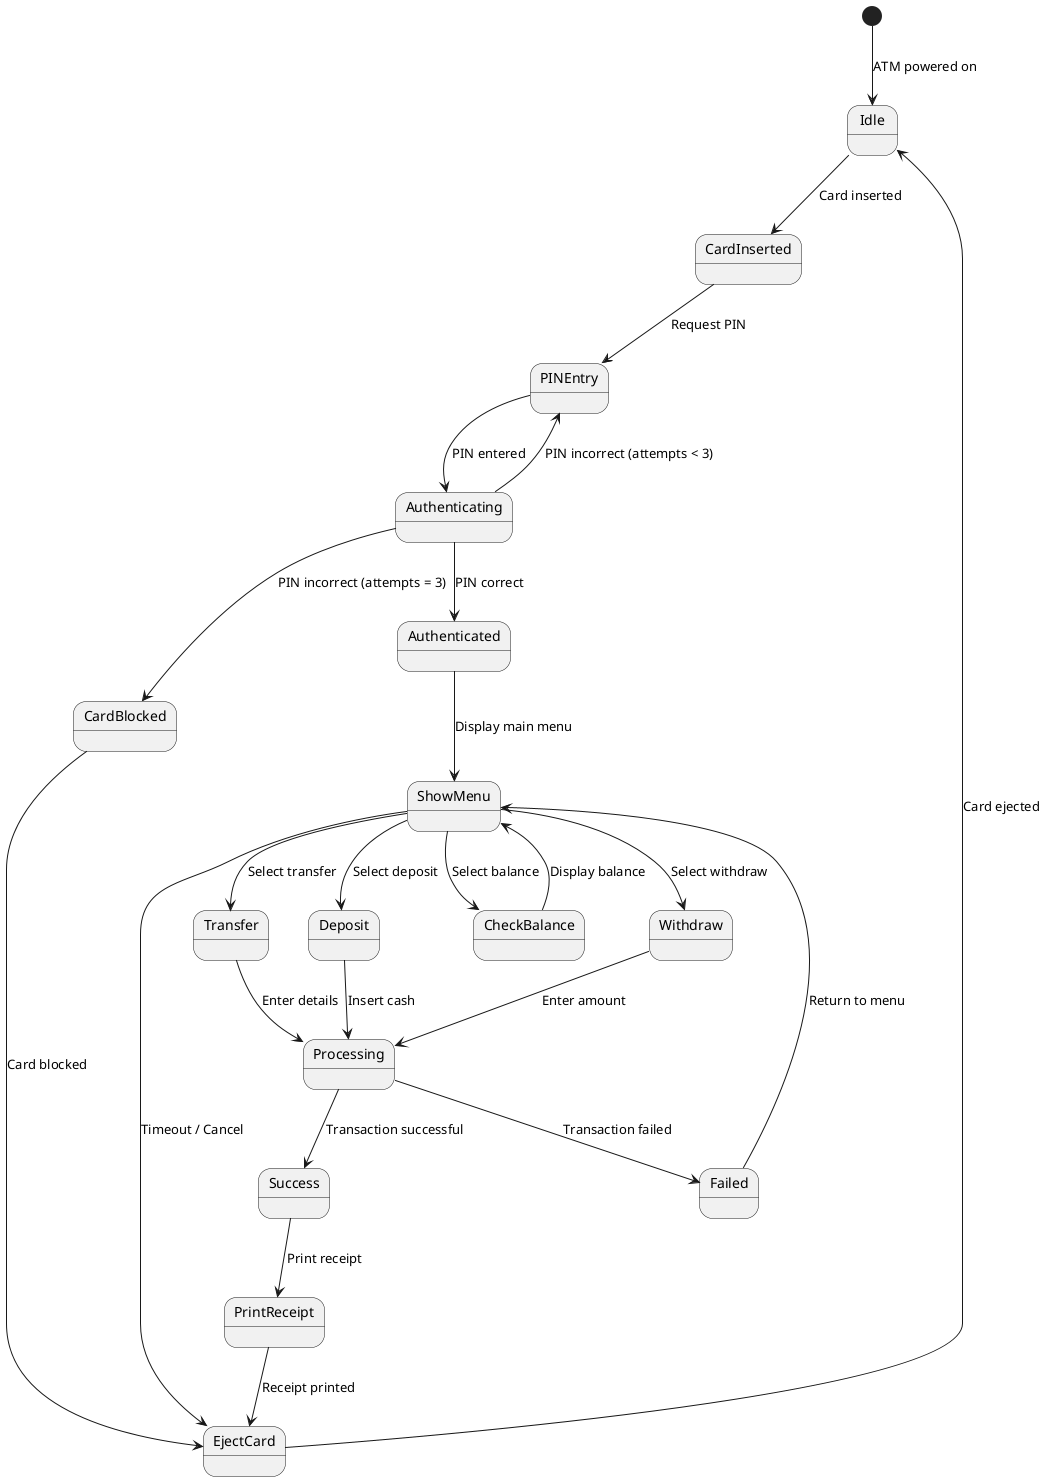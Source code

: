 @startuml ATM Session - State Diagram

[*] --> Idle : ATM powered on

Idle --> CardInserted : Card inserted
CardInserted --> PINEntry : Request PIN

PINEntry --> Authenticating : PIN entered
Authenticating --> Authenticated : PIN correct
Authenticating --> PINEntry : PIN incorrect (attempts < 3)
Authenticating --> CardBlocked : PIN incorrect (attempts = 3)

Authenticated --> ShowMenu : Display main menu

ShowMenu --> Withdraw : Select withdraw
ShowMenu --> CheckBalance : Select balance
ShowMenu --> Deposit : Select deposit
ShowMenu --> Transfer : Select transfer

Withdraw --> Processing : Enter amount
CheckBalance --> ShowMenu : Display balance
Deposit --> Processing : Insert cash
Transfer --> Processing : Enter details

Processing --> Success : Transaction successful
Processing --> Failed : Transaction failed

Success --> PrintReceipt : Print receipt
Failed --> ShowMenu : Return to menu

PrintReceipt --> EjectCard : Receipt printed
ShowMenu --> EjectCard : Timeout / Cancel

EjectCard --> Idle : Card ejected
CardBlocked --> EjectCard : Card blocked

@enduml
